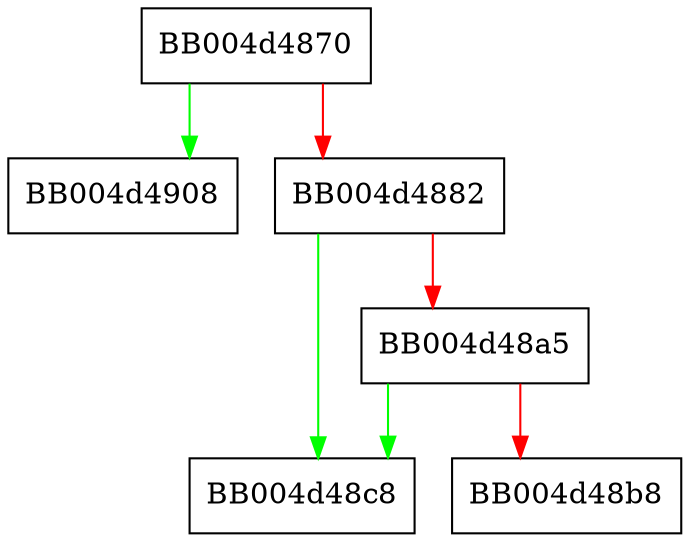 digraph tls_construct_ctos_ems {
  node [shape="box"];
  graph [splines=ortho];
  BB004d4870 -> BB004d4908 [color="green"];
  BB004d4870 -> BB004d4882 [color="red"];
  BB004d4882 -> BB004d48c8 [color="green"];
  BB004d4882 -> BB004d48a5 [color="red"];
  BB004d48a5 -> BB004d48c8 [color="green"];
  BB004d48a5 -> BB004d48b8 [color="red"];
}